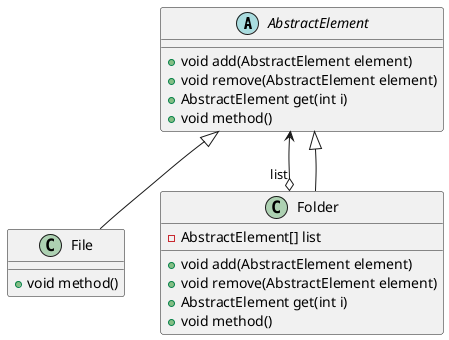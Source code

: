 @startuml 

skinparam DefaultFontName PingFangSC-Regular

abstract class AbstractElement{
    + void add(AbstractElement element)
    + void remove(AbstractElement element)
    + AbstractElement get(int i)
    + void method()
}
class File{
    + void method()
}
class Folder{
    - AbstractElement[] list
    + void add(AbstractElement element)
    + void remove(AbstractElement element)
    + AbstractElement get(int i)
    + void method()
}

AbstractElement <|-- File
AbstractElement <--o "list" Folder
AbstractElement <|-- Folder

@enduml
